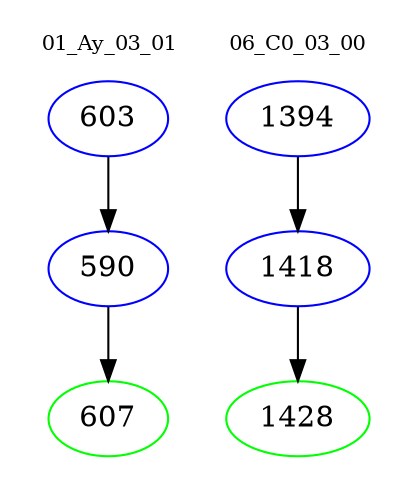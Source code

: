 digraph{
subgraph cluster_0 {
color = white
label = "01_Ay_03_01";
fontsize=10;
T0_603 [label="603", color="blue"]
T0_603 -> T0_590 [color="black"]
T0_590 [label="590", color="blue"]
T0_590 -> T0_607 [color="black"]
T0_607 [label="607", color="green"]
}
subgraph cluster_1 {
color = white
label = "06_C0_03_00";
fontsize=10;
T1_1394 [label="1394", color="blue"]
T1_1394 -> T1_1418 [color="black"]
T1_1418 [label="1418", color="blue"]
T1_1418 -> T1_1428 [color="black"]
T1_1428 [label="1428", color="green"]
}
}

